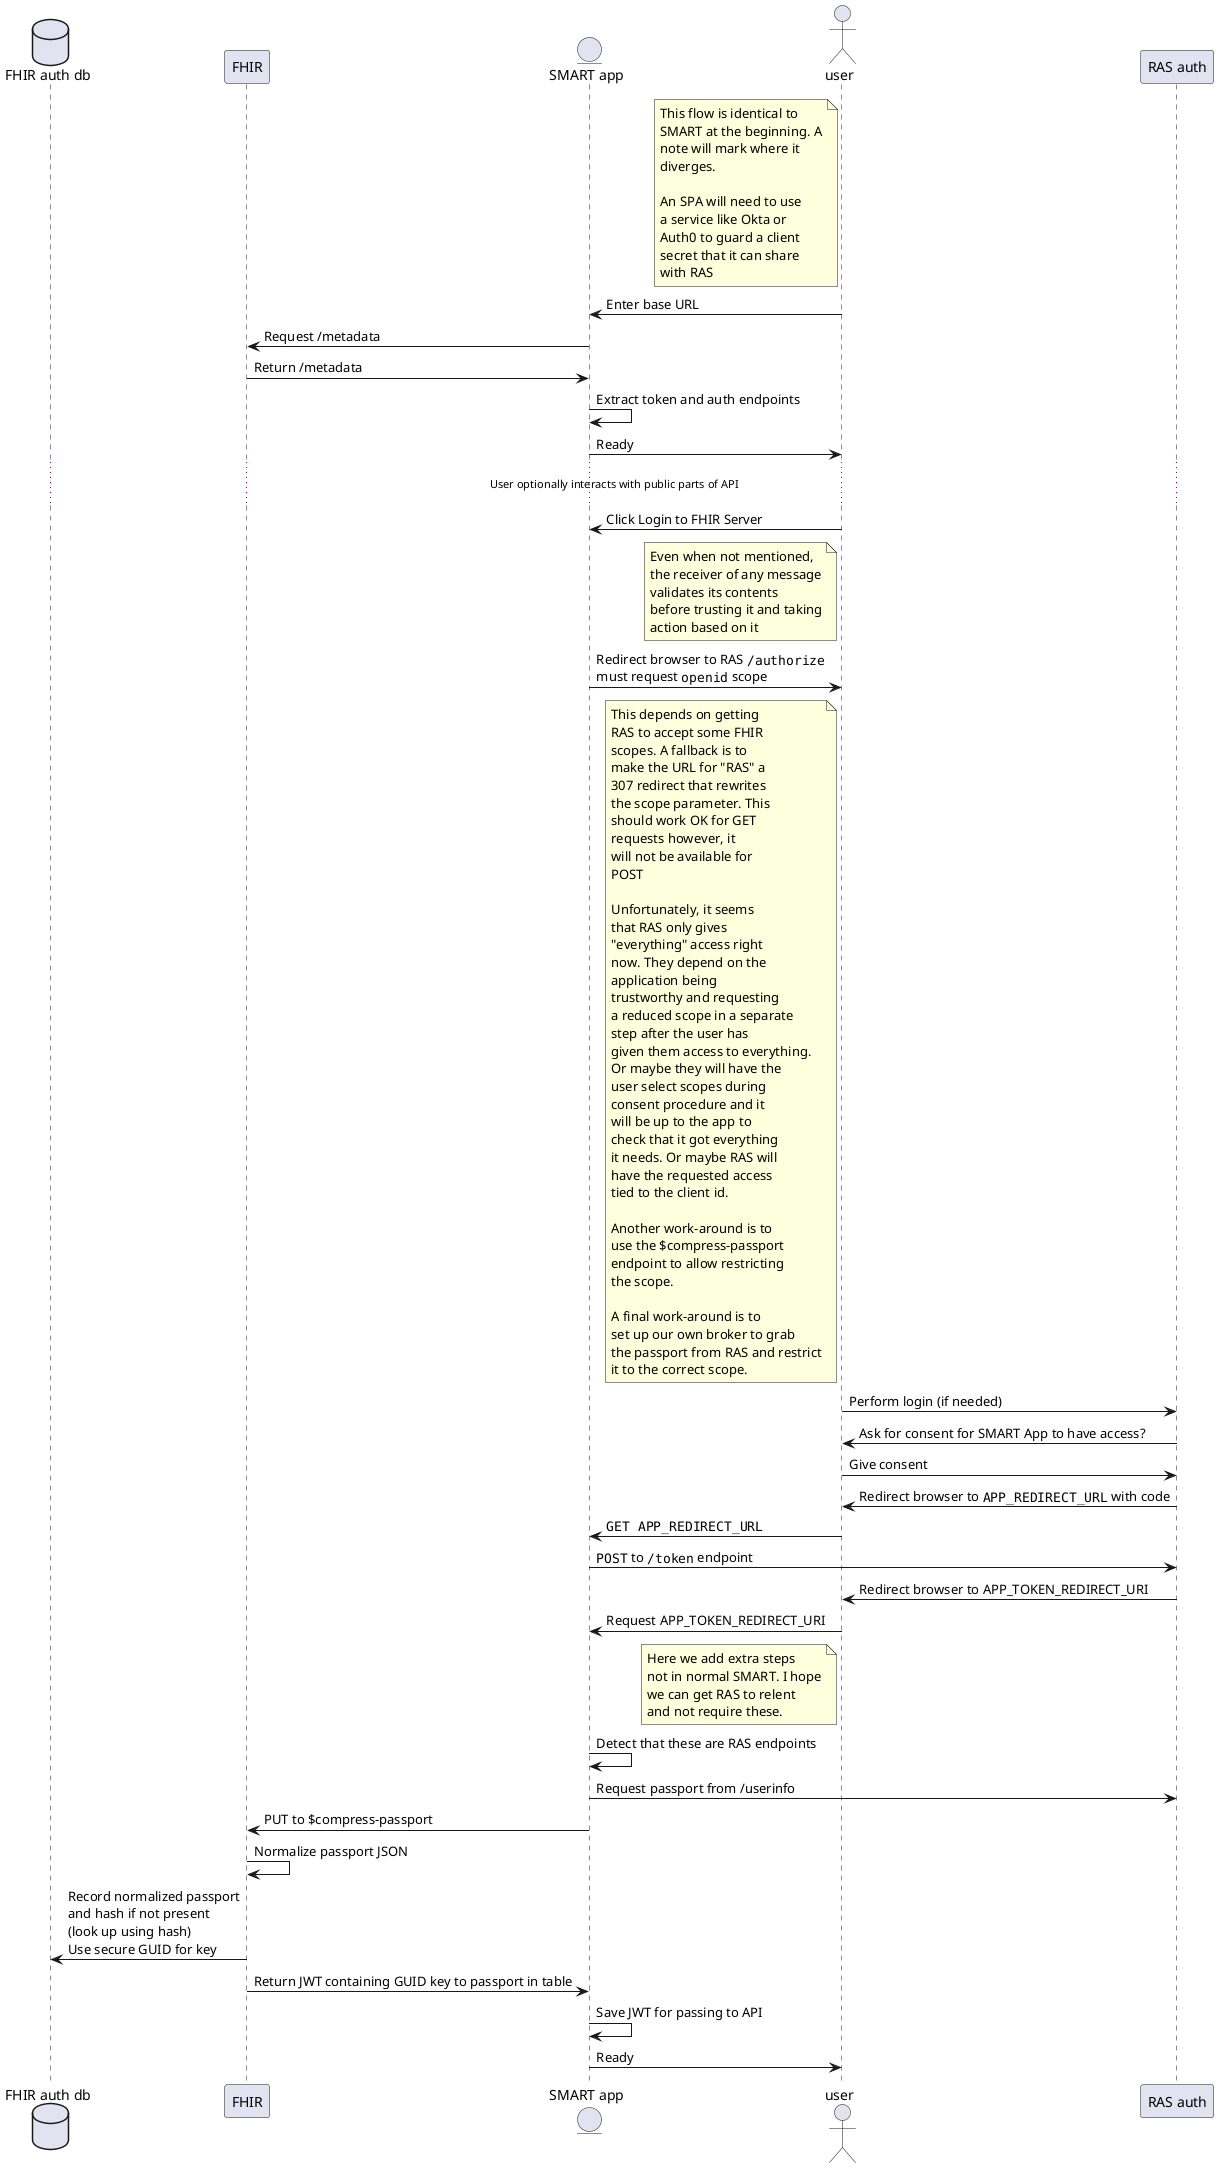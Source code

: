 @startuml "authentication_flow"
database "FHIR auth db" as FhirDb
participant "FHIR" as Fhir
entity "SMART app" as App
actor user as User
participant "RAS auth" as Ras

note left of User
This flow is identical to
SMART at the beginning. A
note will mark where it
diverges.

An SPA will need to use
a service like Okta or
Auth0 to guard a client
secret that it can share
with RAS
end note

User -> App : Enter base URL
App -> Fhir : Request /metadata
Fhir -> App : Return /metadata
App -> App : Extract token and auth endpoints
App -> User : Ready
... User optionally interacts with public parts of API ...
User -> App : Click Login to FHIR Server

note left of User
Even when not mentioned,
the receiver of any message
validates its contents
before trusting it and taking
action based on it
end note

App -> User : Redirect browser to RAS ""/authorize""\nmust request ""openid"" scope
note left of User
This depends on getting
RAS to accept some FHIR
scopes. A fallback is to
make the URL for "RAS" a
307 redirect that rewrites
the scope parameter. This
should work OK for GET
requests however, it
will not be available for
POST

Unfortunately, it seems
that RAS only gives
"everything" access right
now. They depend on the
application being
trustworthy and requesting
a reduced scope in a separate
step after the user has
given them access to everything.
Or maybe they will have the
user select scopes during
consent procedure and it
will be up to the app to
check that it got everything
it needs. Or maybe RAS will
have the requested access
tied to the client id.

Another work-around is to
use the $compress-passport
endpoint to allow restricting
the scope.

A final work-around is to
set up our own broker to grab
the passport from RAS and restrict
it to the correct scope.
end note
User -> Ras : Perform login (if needed)
Ras -> User: Ask for consent for SMART App to have access?
User -> Ras : Give consent
Ras -> User : Redirect browser to ""APP_REDIRECT_URL"" with code
User -> App : ""GET APP_REDIRECT_URL""
App -> Ras : ""POST"" to ""/token"" endpoint
Ras -> User : Redirect browser to APP_TOKEN_REDIRECT_URI
User -> App: Request APP_TOKEN_REDIRECT_URI

note left of User
Here we add extra steps
not in normal SMART. I hope
we can get RAS to relent
and not require these.
end note

App -> App : Detect that these are RAS endpoints
App -> Ras : Request passport from /userinfo
App -> Fhir : PUT to $compress-passport
Fhir -> Fhir : Normalize passport JSON
Fhir-> FhirDb: Record normalized passport\nand hash if not present\n(look up using hash)\nUse secure GUID for key
Fhir-> App : Return JWT containing GUID key to passport in table
App -> App: Save JWT for passing to API
App -> User: Ready

@enduml
